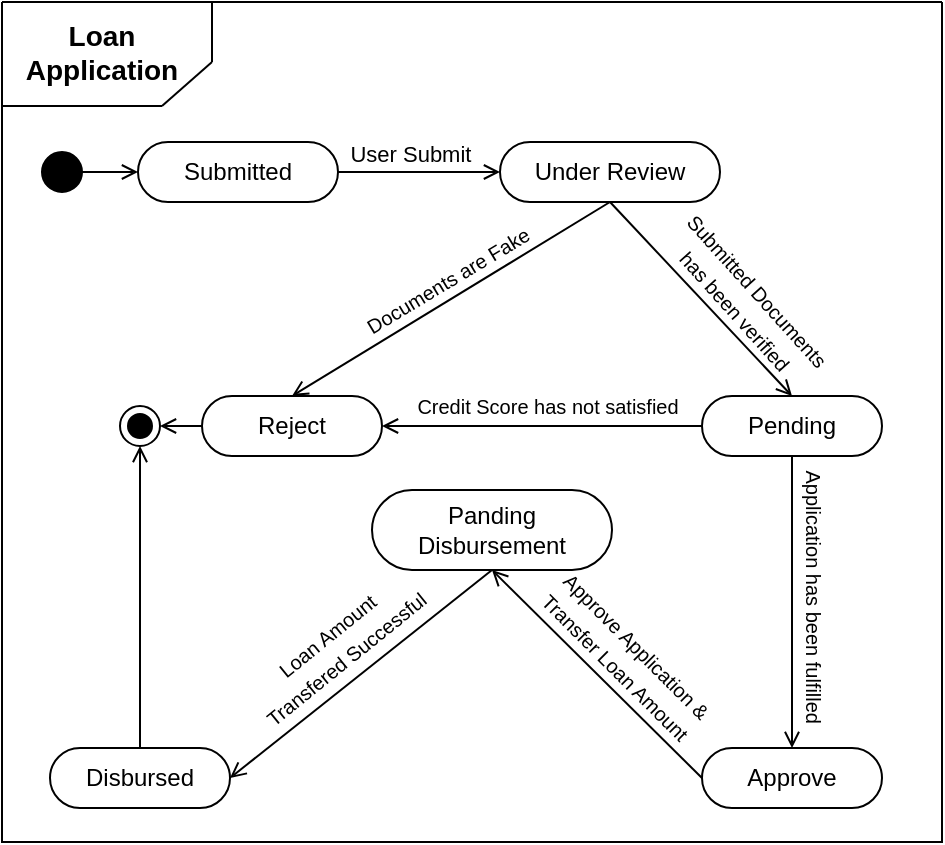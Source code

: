 <mxfile version="24.5.3" type="device">
  <diagram name="Page-1" id="cbMccDs2i6lOWTngegSS">
    <mxGraphModel dx="1050" dy="621" grid="1" gridSize="10" guides="1" tooltips="1" connect="1" arrows="1" fold="1" page="1" pageScale="1" pageWidth="750" pageHeight="950" math="0" shadow="0">
      <root>
        <mxCell id="0" />
        <mxCell id="1" parent="0" />
        <mxCell id="j0c1p7ERxV-8-efuAXOT-1" value="" style="swimlane;startSize=0;" parent="1" vertex="1">
          <mxGeometry x="200" y="130" width="470" height="420" as="geometry" />
        </mxCell>
        <mxCell id="j0c1p7ERxV-8-efuAXOT-4" value="&lt;b&gt;&lt;font style=&quot;font-size: 14px;&quot;&gt;Loan&lt;/font&gt;&lt;/b&gt;&lt;div&gt;&lt;b&gt;&lt;font style=&quot;font-size: 14px;&quot;&gt;Application&lt;/font&gt;&lt;/b&gt;&lt;/div&gt;" style="text;html=1;align=center;verticalAlign=middle;whiteSpace=wrap;rounded=0;" parent="j0c1p7ERxV-8-efuAXOT-1" vertex="1">
          <mxGeometry x="20" y="10" width="60" height="30" as="geometry" />
        </mxCell>
        <mxCell id="j0c1p7ERxV-8-efuAXOT-8" value="" style="line;strokeWidth=1;html=1;" parent="j0c1p7ERxV-8-efuAXOT-1" vertex="1">
          <mxGeometry y="47" width="80" height="10" as="geometry" />
        </mxCell>
        <mxCell id="j0c1p7ERxV-8-efuAXOT-7" value="" style="line;strokeWidth=1;direction=south;html=1;" parent="j0c1p7ERxV-8-efuAXOT-1" vertex="1">
          <mxGeometry x="100" width="10" height="30" as="geometry" />
        </mxCell>
        <mxCell id="j0c1p7ERxV-8-efuAXOT-9" value="" style="endArrow=none;html=1;rounded=0;entryX=1;entryY=0.5;entryDx=0;entryDy=0;entryPerimeter=0;exitX=1;exitY=0.5;exitDx=0;exitDy=0;exitPerimeter=0;" parent="j0c1p7ERxV-8-efuAXOT-1" source="j0c1p7ERxV-8-efuAXOT-8" target="j0c1p7ERxV-8-efuAXOT-7" edge="1">
          <mxGeometry width="50" height="50" relative="1" as="geometry">
            <mxPoint x="80" y="60" as="sourcePoint" />
            <mxPoint x="130" y="10" as="targetPoint" />
          </mxGeometry>
        </mxCell>
        <mxCell id="j0c1p7ERxV-8-efuAXOT-21" style="edgeStyle=orthogonalEdgeStyle;rounded=0;orthogonalLoop=1;jettySize=auto;html=1;exitX=1;exitY=0.5;exitDx=0;exitDy=0;entryX=0;entryY=0.5;entryDx=0;entryDy=0;endArrow=open;endFill=0;" parent="j0c1p7ERxV-8-efuAXOT-1" source="Hnxgn3bKEJ2U0D0BMbee-1" target="Hnxgn3bKEJ2U0D0BMbee-2" edge="1">
          <mxGeometry relative="1" as="geometry" />
        </mxCell>
        <mxCell id="j0c1p7ERxV-8-efuAXOT-20" style="edgeStyle=orthogonalEdgeStyle;rounded=0;orthogonalLoop=1;jettySize=auto;html=1;exitX=1;exitY=0.5;exitDx=0;exitDy=0;entryX=0;entryY=0.5;entryDx=0;entryDy=0;endArrow=open;endFill=0;" parent="j0c1p7ERxV-8-efuAXOT-1" source="j0c1p7ERxV-8-efuAXOT-18" target="Hnxgn3bKEJ2U0D0BMbee-1" edge="1">
          <mxGeometry relative="1" as="geometry" />
        </mxCell>
        <mxCell id="j0c1p7ERxV-8-efuAXOT-18" value="" style="ellipse;fillColor=strokeColor;html=1;" parent="j0c1p7ERxV-8-efuAXOT-1" vertex="1">
          <mxGeometry x="20" y="75" width="20" height="20" as="geometry" />
        </mxCell>
        <mxCell id="j0c1p7ERxV-8-efuAXOT-30" value="" style="ellipse;html=1;shape=endState;fillColor=strokeColor;" parent="j0c1p7ERxV-8-efuAXOT-1" vertex="1">
          <mxGeometry x="59" y="202" width="20" height="20" as="geometry" />
        </mxCell>
        <mxCell id="j0c1p7ERxV-8-efuAXOT-35" value="&lt;font style=&quot;font-size: 11px;&quot;&gt;User Submit&amp;nbsp;&lt;/font&gt;" style="text;html=1;align=center;verticalAlign=middle;whiteSpace=wrap;rounded=0;" parent="j0c1p7ERxV-8-efuAXOT-1" vertex="1">
          <mxGeometry x="166" y="61" width="80" height="30" as="geometry" />
        </mxCell>
        <mxCell id="j0c1p7ERxV-8-efuAXOT-36" value="&lt;font style=&quot;font-size: 10px;&quot;&gt;Submitted Documents has been verified&lt;/font&gt;" style="text;html=1;align=center;verticalAlign=middle;whiteSpace=wrap;rounded=0;rotation=48;" parent="j0c1p7ERxV-8-efuAXOT-1" vertex="1">
          <mxGeometry x="315.59" y="133.59" width="114" height="30" as="geometry" />
        </mxCell>
        <mxCell id="j0c1p7ERxV-8-efuAXOT-37" value="&lt;font style=&quot;font-size: 10px;&quot;&gt;Documents are Fake&lt;/font&gt;" style="text;html=1;align=center;verticalAlign=middle;whiteSpace=wrap;rounded=0;rotation=329;" parent="j0c1p7ERxV-8-efuAXOT-1" vertex="1">
          <mxGeometry x="173" y="124" width="100" height="30" as="geometry" />
        </mxCell>
        <mxCell id="j0c1p7ERxV-8-efuAXOT-38" value="&lt;font style=&quot;font-size: 10px;&quot;&gt;Credit Score has not satisfied&lt;/font&gt;" style="text;html=1;align=center;verticalAlign=middle;whiteSpace=wrap;rounded=0;rotation=0;" parent="j0c1p7ERxV-8-efuAXOT-1" vertex="1">
          <mxGeometry x="203" y="187" width="140" height="30" as="geometry" />
        </mxCell>
        <mxCell id="j0c1p7ERxV-8-efuAXOT-41" value="&lt;font style=&quot;font-size: 10px;&quot;&gt;Application has been fulfilled&amp;nbsp;&lt;/font&gt;" style="text;html=1;align=center;verticalAlign=middle;whiteSpace=wrap;rounded=0;rotation=90;" parent="j0c1p7ERxV-8-efuAXOT-1" vertex="1">
          <mxGeometry x="337" y="284" width="138" height="30" as="geometry" />
        </mxCell>
        <mxCell id="j0c1p7ERxV-8-efuAXOT-44" value="&lt;span style=&quot;font-size: 10px;&quot;&gt;Approve Application &amp;amp; Transfer Loan Amount&lt;/span&gt;" style="text;html=1;align=center;verticalAlign=middle;whiteSpace=wrap;rounded=0;rotation=45;" parent="j0c1p7ERxV-8-efuAXOT-1" vertex="1">
          <mxGeometry x="252" y="312" width="121" height="30" as="geometry" />
        </mxCell>
        <mxCell id="j0c1p7ERxV-8-efuAXOT-45" value="&lt;span style=&quot;font-size: 10px;&quot;&gt;Loan Amount Transfered Successful&lt;/span&gt;" style="text;html=1;align=center;verticalAlign=middle;whiteSpace=wrap;rounded=0;rotation=321;" parent="j0c1p7ERxV-8-efuAXOT-1" vertex="1">
          <mxGeometry x="114" y="307" width="106.37" height="30" as="geometry" />
        </mxCell>
        <mxCell id="Hnxgn3bKEJ2U0D0BMbee-1" value="Submitted" style="rounded=1;whiteSpace=wrap;html=1;arcSize=50;" vertex="1" parent="j0c1p7ERxV-8-efuAXOT-1">
          <mxGeometry x="68" y="70" width="100" height="30" as="geometry" />
        </mxCell>
        <mxCell id="Hnxgn3bKEJ2U0D0BMbee-2" value="Under Review" style="rounded=1;whiteSpace=wrap;html=1;arcSize=50;" vertex="1" parent="j0c1p7ERxV-8-efuAXOT-1">
          <mxGeometry x="249" y="70" width="110" height="30" as="geometry" />
        </mxCell>
        <mxCell id="Hnxgn3bKEJ2U0D0BMbee-3" value="Pending" style="rounded=1;whiteSpace=wrap;html=1;arcSize=50;" vertex="1" parent="j0c1p7ERxV-8-efuAXOT-1">
          <mxGeometry x="350" y="197" width="90" height="30" as="geometry" />
        </mxCell>
        <mxCell id="j0c1p7ERxV-8-efuAXOT-22" style="rounded=0;orthogonalLoop=1;jettySize=auto;html=1;exitX=0.5;exitY=1;exitDx=0;exitDy=0;entryX=0.5;entryY=0;entryDx=0;entryDy=0;endArrow=open;endFill=0;" parent="j0c1p7ERxV-8-efuAXOT-1" source="Hnxgn3bKEJ2U0D0BMbee-2" target="Hnxgn3bKEJ2U0D0BMbee-3" edge="1">
          <mxGeometry relative="1" as="geometry" />
        </mxCell>
        <mxCell id="Hnxgn3bKEJ2U0D0BMbee-6" value="Approve" style="rounded=1;whiteSpace=wrap;html=1;arcSize=50;" vertex="1" parent="j0c1p7ERxV-8-efuAXOT-1">
          <mxGeometry x="350" y="373" width="90" height="30" as="geometry" />
        </mxCell>
        <mxCell id="j0c1p7ERxV-8-efuAXOT-23" style="rounded=0;orthogonalLoop=1;jettySize=auto;html=1;exitX=0.5;exitY=1;exitDx=0;exitDy=0;entryX=0.5;entryY=0;entryDx=0;entryDy=0;endArrow=open;endFill=0;" parent="j0c1p7ERxV-8-efuAXOT-1" source="Hnxgn3bKEJ2U0D0BMbee-3" target="Hnxgn3bKEJ2U0D0BMbee-6" edge="1">
          <mxGeometry relative="1" as="geometry" />
        </mxCell>
        <mxCell id="Hnxgn3bKEJ2U0D0BMbee-5" value="Panding Disbursement" style="rounded=1;whiteSpace=wrap;html=1;arcSize=50;" vertex="1" parent="j0c1p7ERxV-8-efuAXOT-1">
          <mxGeometry x="185" y="244" width="120" height="40" as="geometry" />
        </mxCell>
        <mxCell id="j0c1p7ERxV-8-efuAXOT-43" style="rounded=0;orthogonalLoop=1;jettySize=auto;html=1;exitX=0;exitY=0.5;exitDx=0;exitDy=0;entryX=0.5;entryY=1;entryDx=0;entryDy=0;endArrow=open;endFill=0;" parent="j0c1p7ERxV-8-efuAXOT-1" source="Hnxgn3bKEJ2U0D0BMbee-6" target="Hnxgn3bKEJ2U0D0BMbee-5" edge="1">
          <mxGeometry relative="1" as="geometry" />
        </mxCell>
        <mxCell id="Hnxgn3bKEJ2U0D0BMbee-8" value="Disbursed" style="rounded=1;whiteSpace=wrap;html=1;arcSize=50;" vertex="1" parent="j0c1p7ERxV-8-efuAXOT-1">
          <mxGeometry x="24" y="373" width="90" height="30" as="geometry" />
        </mxCell>
        <mxCell id="j0c1p7ERxV-8-efuAXOT-48" style="edgeStyle=orthogonalEdgeStyle;rounded=0;orthogonalLoop=1;jettySize=auto;html=1;exitX=0.5;exitY=0;exitDx=0;exitDy=0;entryX=0.5;entryY=1;entryDx=0;entryDy=0;endArrow=open;endFill=0;" parent="j0c1p7ERxV-8-efuAXOT-1" source="Hnxgn3bKEJ2U0D0BMbee-8" target="j0c1p7ERxV-8-efuAXOT-30" edge="1">
          <mxGeometry relative="1" as="geometry" />
        </mxCell>
        <mxCell id="j0c1p7ERxV-8-efuAXOT-46" style="rounded=0;orthogonalLoop=1;jettySize=auto;html=1;exitX=0.5;exitY=1;exitDx=0;exitDy=0;entryX=1;entryY=0.5;entryDx=0;entryDy=0;endArrow=open;endFill=0;" parent="j0c1p7ERxV-8-efuAXOT-1" source="Hnxgn3bKEJ2U0D0BMbee-5" target="Hnxgn3bKEJ2U0D0BMbee-8" edge="1">
          <mxGeometry relative="1" as="geometry" />
        </mxCell>
        <mxCell id="Hnxgn3bKEJ2U0D0BMbee-4" value="Reject" style="rounded=1;whiteSpace=wrap;html=1;arcSize=50;" vertex="1" parent="j0c1p7ERxV-8-efuAXOT-1">
          <mxGeometry x="100" y="197" width="90" height="30" as="geometry" />
        </mxCell>
        <mxCell id="j0c1p7ERxV-8-efuAXOT-31" style="rounded=0;orthogonalLoop=1;jettySize=auto;html=1;exitX=0;exitY=0.5;exitDx=0;exitDy=0;endArrow=open;endFill=0;" parent="j0c1p7ERxV-8-efuAXOT-1" source="Hnxgn3bKEJ2U0D0BMbee-4" target="j0c1p7ERxV-8-efuAXOT-30" edge="1">
          <mxGeometry relative="1" as="geometry" />
        </mxCell>
        <mxCell id="j0c1p7ERxV-8-efuAXOT-32" style="rounded=0;orthogonalLoop=1;jettySize=auto;html=1;exitX=0.5;exitY=1;exitDx=0;exitDy=0;entryX=0.5;entryY=0;entryDx=0;entryDy=0;endArrow=open;endFill=0;" parent="j0c1p7ERxV-8-efuAXOT-1" source="Hnxgn3bKEJ2U0D0BMbee-2" target="Hnxgn3bKEJ2U0D0BMbee-4" edge="1">
          <mxGeometry relative="1" as="geometry" />
        </mxCell>
        <mxCell id="j0c1p7ERxV-8-efuAXOT-33" style="rounded=0;orthogonalLoop=1;jettySize=auto;html=1;exitX=0;exitY=0.5;exitDx=0;exitDy=0;entryX=1;entryY=0.5;entryDx=0;entryDy=0;endArrow=open;endFill=0;" parent="j0c1p7ERxV-8-efuAXOT-1" source="Hnxgn3bKEJ2U0D0BMbee-3" target="Hnxgn3bKEJ2U0D0BMbee-4" edge="1">
          <mxGeometry relative="1" as="geometry" />
        </mxCell>
      </root>
    </mxGraphModel>
  </diagram>
</mxfile>
